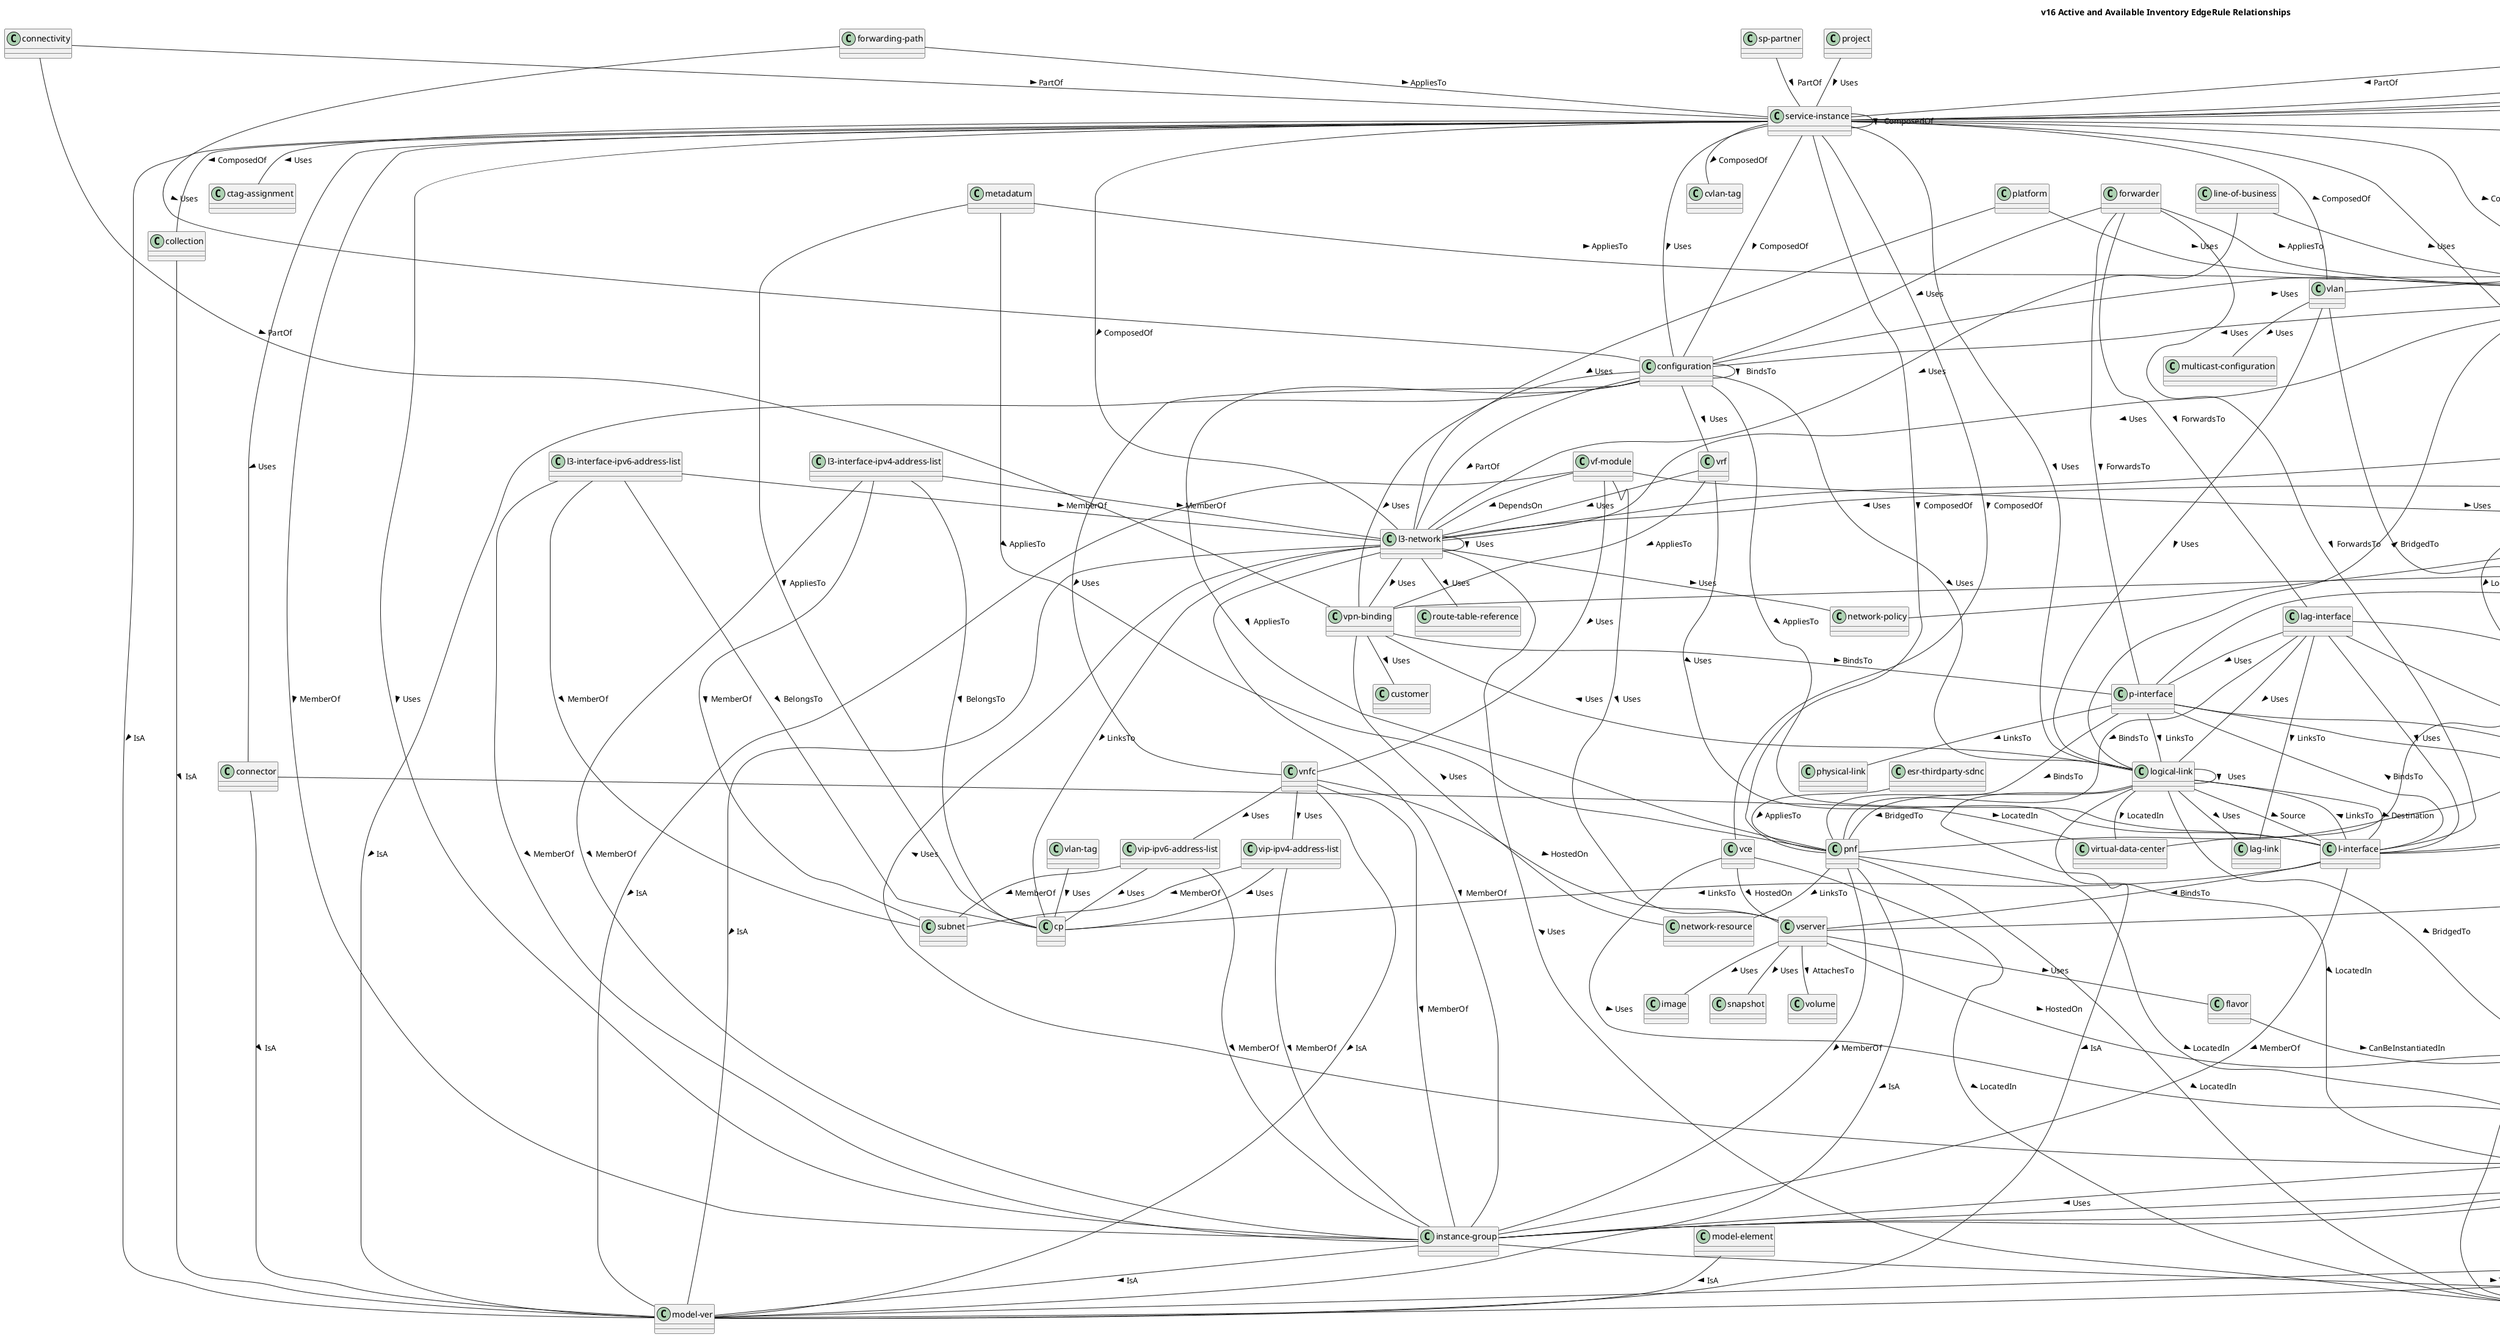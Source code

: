 @startuml
title v16 Active and Available Inventory EdgeRule Relationships
"allotted-resource" -- "allotted-resource" : BindsTo >
"allotted-resource" -- "generic-vnf" : PartOf >
"allotted-resource" -- "instance-group" : MemberOf >
"allotted-resource" -- "l3-network" : PartOf >
"allotted-resource" -- "l-interface" : Uses >
"allotted-resource" -- "model-ver" : IsA >
"allotted-resource" -- "network-policy" : Uses >
"allotted-resource" -- "p-interface" : Uses >
"allotted-resource" -- "vlan" : PartOf >
"availability-zone" -- "complex" : LocatedIn >
"availability-zone" -- "service-capability" : AppliesTo >
"cloud-region" -- "complex" : LocatedIn >
"cloud-region" -- "instance-group" : Uses >
"cloud-region" -- "l3-network" : Uses >
"cloud-region" -- "network-technology" : Uses >
"cloud-region" -- "zone" : LocatedIn >
"collection" -- "model-ver" : IsA >
"complex" -- "l3-network" : Uses >
"configuration" -- "allotted-resource" : Uses >
"configuration" -- "configuration" : BindsTo >
"configuration" -- "l3-network" : PartOf >
"configuration" -- "l-interface" : AppliesTo >
"configuration" -- "logical-link" : Uses >
"configuration" -- "model-ver" : IsA >
"configuration" -- "pnf" : AppliesTo >
"configuration" -- "vnfc" : Uses >
"configuration" -- "vpn-binding" : Uses >
"configuration" -- "vrf" : Uses >
"connectivity" -- "service-instance" : PartOf >
"connectivity" -- "vpn-binding" : PartOf >
"connector" -- "model-ver" : IsA >
"connector" -- "virtual-data-center" : LocatedIn >
"contact" -- "generic-vnf" : supports >
"ctag-pool" -- "availability-zone" : AppliesTo >
"device" -- "generic-vnf" : Uses >
"device" -- "service-instance" : PartOf >
"dvs-switch" -- "availability-zone" : AppliesTo >
"esr-thirdparty-sdnc" -- "pnf" : AppliesTo >
"ext-aai-network" -- "esr-system-info" : Uses >
"flavor" -- "pserver" : CanBeInstantiatedIn >
"forwarder" -- "configuration" : Uses >
"forwarder" -- "generic-vnf" : AppliesTo >
"forwarder" -- "lag-interface" : ForwardsTo >
"forwarder" -- "l-interface" : ForwardsTo >
"forwarder" -- "p-interface" : ForwardsTo >
"forwarding-path" -- "configuration" : Uses >
"forwarding-path" -- "service-instance" : AppliesTo >
"generic-vnf" -- "availability-zone" : Uses >
"generic-vnf" -- "cloud-region" : LocatedIn >
"generic-vnf" -- "complex" : LocatedIn >
"generic-vnf" -- "configuration" : Uses >
"generic-vnf" -- "ctag-pool" : Uses >
"generic-vnf" -- "esr-vnfm" : DependsOn >
"generic-vnf" -- "instance-group" : MemberOf >
"generic-vnf" -- "instance-group" : Uses >
"generic-vnf" -- "ipsec-configuration" : Uses >
"generic-vnf" -- "l3-network" : Uses >
"generic-vnf" -- "model-ver" : IsA >
"generic-vnf" -- "nos-server" : HostedOn >
"generic-vnf" -- "pnf" : HostedOn >
"generic-vnf" -- "pserver" : HostedOn >
"generic-vnf" -- "virtual-data-center" : LocatedIn >
"generic-vnf" -- "vnf-image" : Uses >
"generic-vnf" -- "volume-group" : DependsOn >
"generic-vnf" -- "vserver" : HostedOn >
"instance-group" -- "model" : Targets >
"instance-group" -- "model-ver" : IsA >
"l3-interface-ipv4-address-list" -- "cp" : BelongsTo >
"l3-interface-ipv4-address-list" -- "instance-group" : MemberOf >
"l3-interface-ipv4-address-list" -- "l3-network" : MemberOf >
"l3-interface-ipv4-address-list" -- "subnet" : MemberOf >
"l3-interface-ipv6-address-list" -- "cp" : BelongsTo >
"l3-interface-ipv6-address-list" -- "instance-group" : MemberOf >
"l3-interface-ipv6-address-list" -- "l3-network" : MemberOf >
"l3-interface-ipv6-address-list" -- "subnet" : MemberOf >
"l3-network" -- "cp" : LinksTo >
"l3-network" -- "instance-group" : MemberOf >
"l3-network" -- "l3-network" : Uses >
"l3-network" -- "model-ver" : IsA >
"l3-network" -- "network-policy" : Uses >
"l3-network" -- "route-table-reference" : Uses >
"l3-network" -- "vpn-binding" : Uses >
"lag-interface" -- "lag-link" : LinksTo >
"lag-interface" -- "l-interface" : Uses >
"lag-interface" -- "logical-link" : Uses >
"lag-interface" -- "p-interface" : Uses >
"lag-interface" -- "pnf" : BindsTo >
"lag-interface" -- "pserver" : BindsTo >
"lag-interface" -- "vpls-pe" : BindsTo >
"lan-port-config" -- "dhcp-service" : Uses >
"lan-port-config" -- "generic-vnf" : PartOf >
"lan-port-config" -- "service-instance" : PartOf >
"line-of-business" -- "generic-vnf" : Uses >
"line-of-business" -- "l3-network" : Uses >
"l-interface" -- "cp" : LinksTo >
"l-interface" -- "instance-group" : MemberOf >
"l-interface" -- "logical-link" : LinksTo >
"l-interface" -- "p-interface" : BindsTo >
"l-interface" -- "vserver" : BindsTo >
"logical-link" -- "cloud-region" : LocatedIn >
"logical-link" -- "generic-vnf" : BridgedTo >
"logical-link" -- "lag-link" : Uses >
"logical-link" -- "l-interface" : Destination >
"logical-link" -- "l-interface" : Source >
"logical-link" -- "logical-link" : Uses >
"logical-link" -- "model-ver" : IsA >
"logical-link" -- "pnf" : BridgedTo >
"logical-link" -- "pserver" : BridgedTo >
"logical-link" -- "virtual-data-center" : LocatedIn >
"logical-link" -- "vpn-binding" : Uses >
"metadatum" -- "cp" : AppliesTo >
"metadatum" -- "generic-vnf" : AppliesTo >
"metadatum" -- "pnf" : AppliesTo >
"model-element" -- "model-ver" : IsA >
"named-query" -- "model" : AppliesTo >
"named-query-element" -- "model" : IsA >
"network-profile" -- "generic-vnf" : AppliesTo >
"network-resource" -- "vpn-binding" : Uses >
"nos-server" -- "pserver" : HostedOn >
"oam-network" -- "complex" : AppliesTo >
"oam-network" -- "service-capability" : AppliesTo >
"operational-environment" -- "operational-environment" : Uses >
"p-interface" -- "logical-link" : LinksTo >
"p-interface" -- "physical-link" : LinksTo >
"p-interface" -- "pnf" : BindsTo >
"p-interface" -- "pserver" : BindsTo >
"p-interface" -- "vpls-pe" : BindsTo >
"platform" -- "generic-vnf" : Uses >
"platform" -- "l3-network" : Uses >
"pnf" -- "complex" : LocatedIn >
"pnf" -- "instance-group" : MemberOf >
"pnf" -- "model-ver" : IsA >
"pnf" -- "network-resource" : LinksTo >
"pnf" -- "zone" : LocatedIn >
"project" -- "service-instance" : Uses >
"pserver" -- "availability-zone" : MemberOf >
"pserver" -- "cloud-region" : LocatedIn >
"pserver" -- "complex" : LocatedIn >
"pserver" -- "group-assignment" : MemberOf >
"pserver" -- "zone" : LocatedIn >
"sdwan-vpn" -- "generic-vnf" : PartOf >
"sdwan-vpn" -- "service-instance" : PartOf >
"sdwan-vpn" -- "tenant" : PartOf >
"sdwan-vpn" -- "vpn-binding" : PartOf >
"service-instance" -- "allotted-resource" : Uses >
"service-instance" -- "collection" : ComposedOf >
"service-instance" -- "configuration" : ComposedOf >
"service-instance" -- "configuration" : Uses >
"service-instance" -- "connector" : Uses >
"service-instance" -- "ctag-assignment" : Uses >
"service-instance" -- "cvlan-tag" : ComposedOf >
"service-instance" -- "generic-vnf" : ComposedOf >
"service-instance" -- "instance-group" : MemberOf >
"service-instance" -- "instance-group" : Uses >
"service-instance" -- "l3-network" : ComposedOf >
"service-instance" -- "logical-link" : Uses >
"service-instance" -- "model-ver" : IsA >
"service-instance" -- "pnf" : ComposedOf >
"service-instance" -- "service-instance" : ComposedOf >
"service-instance" -- "vce" : ComposedOf >
"service-instance" -- "vlan" : ComposedOf >
"service-instance" -- "zone" : LocatedIn >
"service-subscription" -- "tenant" : Uses >
"site-pair-set" -- "generic-vnf" : AppliesTo >
"site-resource" -- "allotted-resource" : Uses >
"site-resource" -- "complex" : Uses >
"site-resource" -- "generic-vnf" : PartOf >
"site-resource" -- "service-instance" : PartOf >
"sp-partner" -- "service-instance" : PartOf >
"sriov-vf" -- "sriov-pf" : Uses >
"tenant" -- "group-assignment" : MemberOf >
"tenant" -- "l3-network" : Uses >
"tenant" -- "volume-group" : DependsOn >
"vce" -- "availability-zone" : Uses >
"vce" -- "complex" : LocatedIn >
"vce" -- "vserver" : HostedOn >
"vf-module" -- "l3-network" : DependsOn >
"vf-module" -- "model-ver" : IsA >
"vf-module" -- "vnfc" : Uses >
"vf-module" -- "volume-group" : Uses >
"vf-module" -- "vserver" : Uses >
"vip-ipv4-address-list" -- "cp" : Uses >
"vip-ipv4-address-list" -- "instance-group" : MemberOf >
"vip-ipv4-address-list" -- "subnet" : MemberOf >
"vip-ipv6-address-list" -- "cp" : Uses >
"vip-ipv6-address-list" -- "instance-group" : MemberOf >
"vip-ipv6-address-list" -- "subnet" : MemberOf >
"vlan" -- "l-interface" : LinksTo >
"vlan" -- "logical-link" : Uses >
"vlan" -- "multicast-configuration" : Uses >
"vlan-tag" -- "cp" : Uses >
"vnfc" -- "instance-group" : MemberOf >
"vnfc" -- "model-ver" : IsA >
"vnfc" -- "vip-ipv4-address-list" : Uses >
"vnfc" -- "vip-ipv6-address-list" : Uses >
"vnfc" -- "vserver" : HostedOn >
"volume-group" -- "complex" : LocatedIn >
"vpls-pe" -- "complex" : LocatedIn >
"vpls-pe" -- "ctag-pool" : Uses >
"vpn-binding" -- "customer" : Uses >
"vpn-binding" -- "p-interface" : BindsTo >
"vrf" -- "l3-network" : Uses >
"vrf" -- "l-interface" : Uses >
"vrf" -- "vpn-binding" : AppliesTo >
"vserver" -- "flavor" : Uses >
"vserver" -- "image" : Uses >
"vserver" -- "pserver" : HostedOn >
"vserver" -- "snapshot" : Uses >
"vserver" -- "volume" : AttachesTo >
"wan-port-config" -- "generic-vnf" : PartOf >
"wan-port-config" -- "service-instance" : PartOf >
"zone" -- "complex" : LocatedIn >
@enduml
